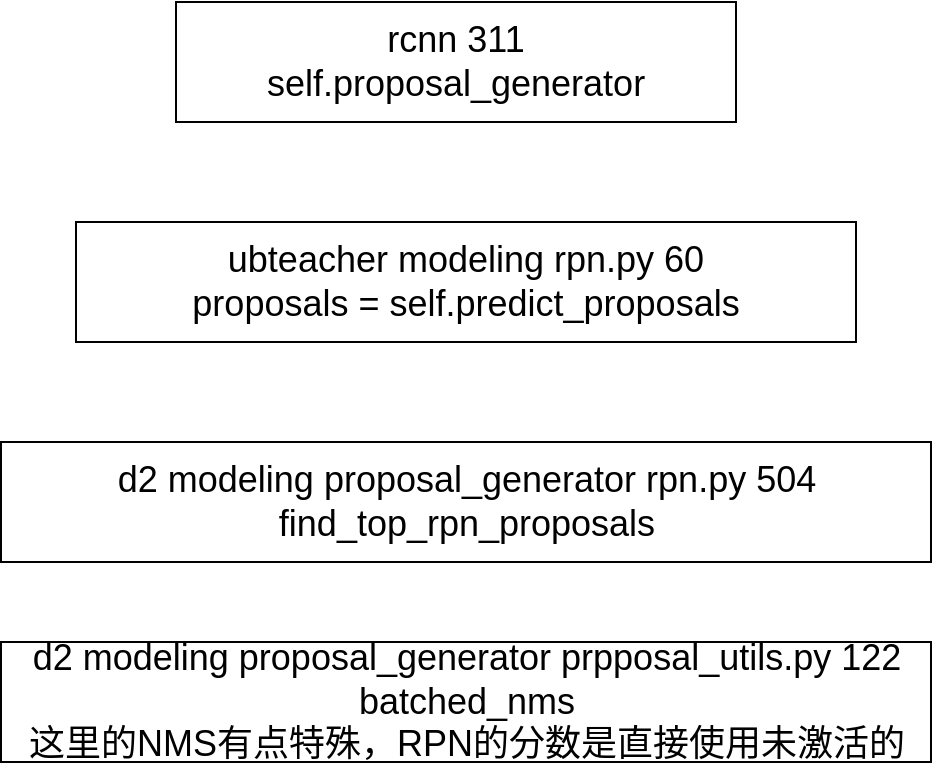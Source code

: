 <mxfile version="20.0.3" type="github">
  <diagram id="cp2CzAZKEZPghFZQ-joy" name="第 1 页">
    <mxGraphModel dx="677" dy="362" grid="1" gridSize="10" guides="1" tooltips="1" connect="1" arrows="1" fold="1" page="1" pageScale="1" pageWidth="1200" pageHeight="1920" math="0" shadow="0">
      <root>
        <mxCell id="0" />
        <mxCell id="1" parent="0" />
        <mxCell id="iZZFebuZpYIs87GABAeR-1" value="&lt;font style=&quot;font-size: 18px;&quot;&gt;rcnn 311&lt;br&gt;self.proposal_generator&lt;/font&gt;" style="rounded=0;whiteSpace=wrap;html=1;" vertex="1" parent="1">
          <mxGeometry x="290" y="70" width="280" height="60" as="geometry" />
        </mxCell>
        <mxCell id="iZZFebuZpYIs87GABAeR-2" value="&lt;font style=&quot;font-size: 18px;&quot;&gt;ubteacher modeling rpn.py 60&lt;br&gt;proposals = self.predict_proposals&lt;/font&gt;" style="rounded=0;whiteSpace=wrap;html=1;" vertex="1" parent="1">
          <mxGeometry x="240" y="180" width="390" height="60" as="geometry" />
        </mxCell>
        <mxCell id="iZZFebuZpYIs87GABAeR-3" value="&lt;font style=&quot;font-size: 18px;&quot;&gt;d2 modeling proposal_generator rpn.py 504&lt;br&gt;find_top_rpn_proposals&lt;/font&gt;" style="rounded=0;whiteSpace=wrap;html=1;" vertex="1" parent="1">
          <mxGeometry x="202.5" y="290" width="465" height="60" as="geometry" />
        </mxCell>
        <mxCell id="iZZFebuZpYIs87GABAeR-4" value="&lt;font style=&quot;font-size: 18px;&quot;&gt;d2 modeling proposal_generator prpposal_utils.py 122&lt;br&gt;batched_nms&lt;br&gt;这里的NMS有点特殊，RPN的分数是直接使用未激活的&lt;br&gt;&lt;/font&gt;" style="rounded=0;whiteSpace=wrap;html=1;" vertex="1" parent="1">
          <mxGeometry x="202.5" y="390" width="465" height="60" as="geometry" />
        </mxCell>
      </root>
    </mxGraphModel>
  </diagram>
</mxfile>
